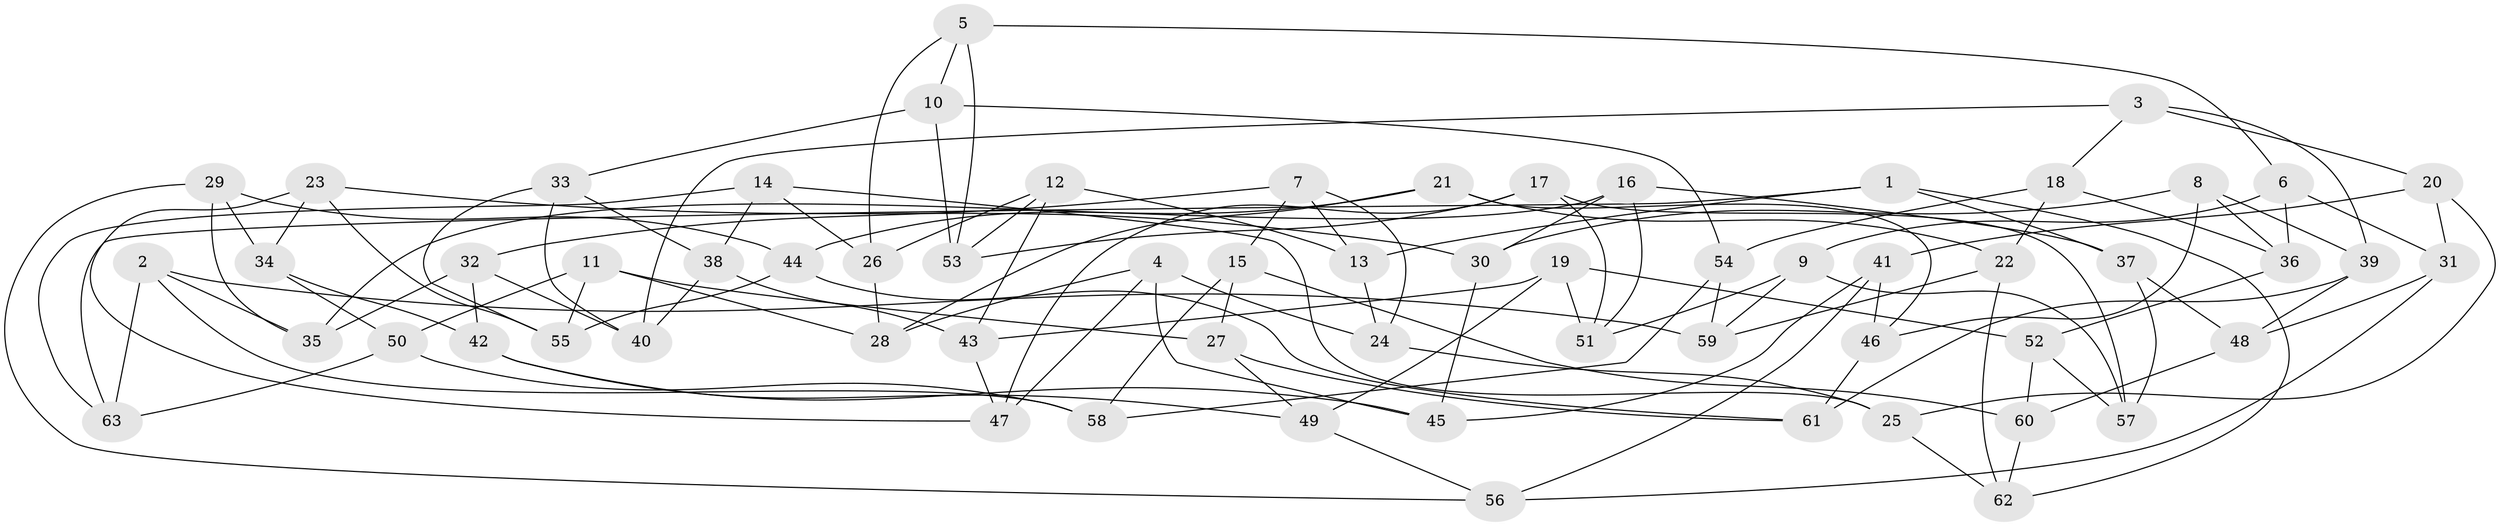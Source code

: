 // coarse degree distribution, {4: 0.7631578947368421, 10: 0.05263157894736842, 8: 0.02631578947368421, 7: 0.02631578947368421, 3: 0.05263157894736842, 9: 0.02631578947368421, 5: 0.05263157894736842}
// Generated by graph-tools (version 1.1) at 2025/53/03/04/25 22:53:38]
// undirected, 63 vertices, 126 edges
graph export_dot {
  node [color=gray90,style=filled];
  1;
  2;
  3;
  4;
  5;
  6;
  7;
  8;
  9;
  10;
  11;
  12;
  13;
  14;
  15;
  16;
  17;
  18;
  19;
  20;
  21;
  22;
  23;
  24;
  25;
  26;
  27;
  28;
  29;
  30;
  31;
  32;
  33;
  34;
  35;
  36;
  37;
  38;
  39;
  40;
  41;
  42;
  43;
  44;
  45;
  46;
  47;
  48;
  49;
  50;
  51;
  52;
  53;
  54;
  55;
  56;
  57;
  58;
  59;
  60;
  61;
  62;
  63;
  1 -- 62;
  1 -- 37;
  1 -- 13;
  1 -- 63;
  2 -- 35;
  2 -- 58;
  2 -- 59;
  2 -- 63;
  3 -- 18;
  3 -- 39;
  3 -- 20;
  3 -- 40;
  4 -- 28;
  4 -- 45;
  4 -- 24;
  4 -- 47;
  5 -- 53;
  5 -- 26;
  5 -- 10;
  5 -- 6;
  6 -- 36;
  6 -- 31;
  6 -- 9;
  7 -- 13;
  7 -- 32;
  7 -- 15;
  7 -- 24;
  8 -- 36;
  8 -- 30;
  8 -- 46;
  8 -- 39;
  9 -- 51;
  9 -- 57;
  9 -- 59;
  10 -- 53;
  10 -- 33;
  10 -- 54;
  11 -- 27;
  11 -- 55;
  11 -- 50;
  11 -- 28;
  12 -- 53;
  12 -- 26;
  12 -- 43;
  12 -- 13;
  13 -- 24;
  14 -- 38;
  14 -- 63;
  14 -- 25;
  14 -- 26;
  15 -- 27;
  15 -- 58;
  15 -- 60;
  16 -- 37;
  16 -- 30;
  16 -- 51;
  16 -- 35;
  17 -- 47;
  17 -- 51;
  17 -- 53;
  17 -- 57;
  18 -- 54;
  18 -- 36;
  18 -- 22;
  19 -- 51;
  19 -- 43;
  19 -- 52;
  19 -- 49;
  20 -- 31;
  20 -- 41;
  20 -- 25;
  21 -- 46;
  21 -- 28;
  21 -- 44;
  21 -- 22;
  22 -- 59;
  22 -- 62;
  23 -- 30;
  23 -- 55;
  23 -- 34;
  23 -- 47;
  24 -- 25;
  25 -- 62;
  26 -- 28;
  27 -- 49;
  27 -- 61;
  29 -- 34;
  29 -- 35;
  29 -- 56;
  29 -- 44;
  30 -- 45;
  31 -- 56;
  31 -- 48;
  32 -- 40;
  32 -- 42;
  32 -- 35;
  33 -- 38;
  33 -- 55;
  33 -- 40;
  34 -- 50;
  34 -- 42;
  36 -- 52;
  37 -- 57;
  37 -- 48;
  38 -- 40;
  38 -- 43;
  39 -- 61;
  39 -- 48;
  41 -- 45;
  41 -- 56;
  41 -- 46;
  42 -- 45;
  42 -- 49;
  43 -- 47;
  44 -- 61;
  44 -- 55;
  46 -- 61;
  48 -- 60;
  49 -- 56;
  50 -- 63;
  50 -- 58;
  52 -- 57;
  52 -- 60;
  54 -- 58;
  54 -- 59;
  60 -- 62;
}
